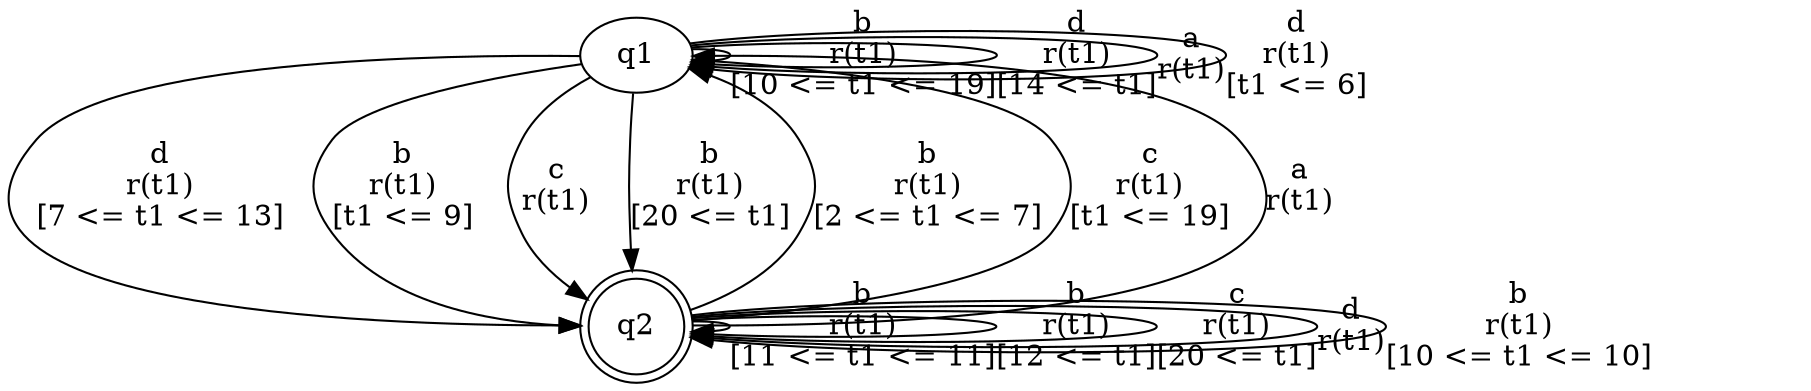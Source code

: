digraph L {
	qq1[label=q1]
	qq2[label=q2 shape=doublecircle]
	qq1 -> qq2[label="d\nr(t1)\n[7 <= t1 <= 13]"]
	qq2 -> qq1[label="b\nr(t1)\n[2 <= t1 <= 7]"]
	qq2 -> qq2[label="b\nr(t1)\n[11 <= t1 <= 11]"]
	qq2 -> qq2[label="b\nr(t1)\n[12 <= t1]"]
	qq2 -> qq2[label="c\nr(t1)\n[20 <= t1]"]
	qq2 -> qq2[label="d\nr(t1)\n"]
	qq2 -> qq1[label="c\nr(t1)\n[t1 <= 19]"]
	qq2 -> qq1[label="a\nr(t1)\n"]
	qq2 -> qq2[label="b\nr(t1)\n[10 <= t1 <= 10]"]
	qq1 -> qq2[label="b\nr(t1)\n[t1 <= 9]"]
	qq1 -> qq1[label="b\nr(t1)\n[10 <= t1 <= 19]"]
	qq1 -> qq1[label="d\nr(t1)\n[14 <= t1]"]
	qq1 -> qq2[label="c\nr(t1)\n"]
	qq1 -> qq2[label="b\nr(t1)\n[20 <= t1]"]
	qq1 -> qq1[label="a\nr(t1)\n"]
	qq1 -> qq1[label="d\nr(t1)\n[t1 <= 6]"]
}
